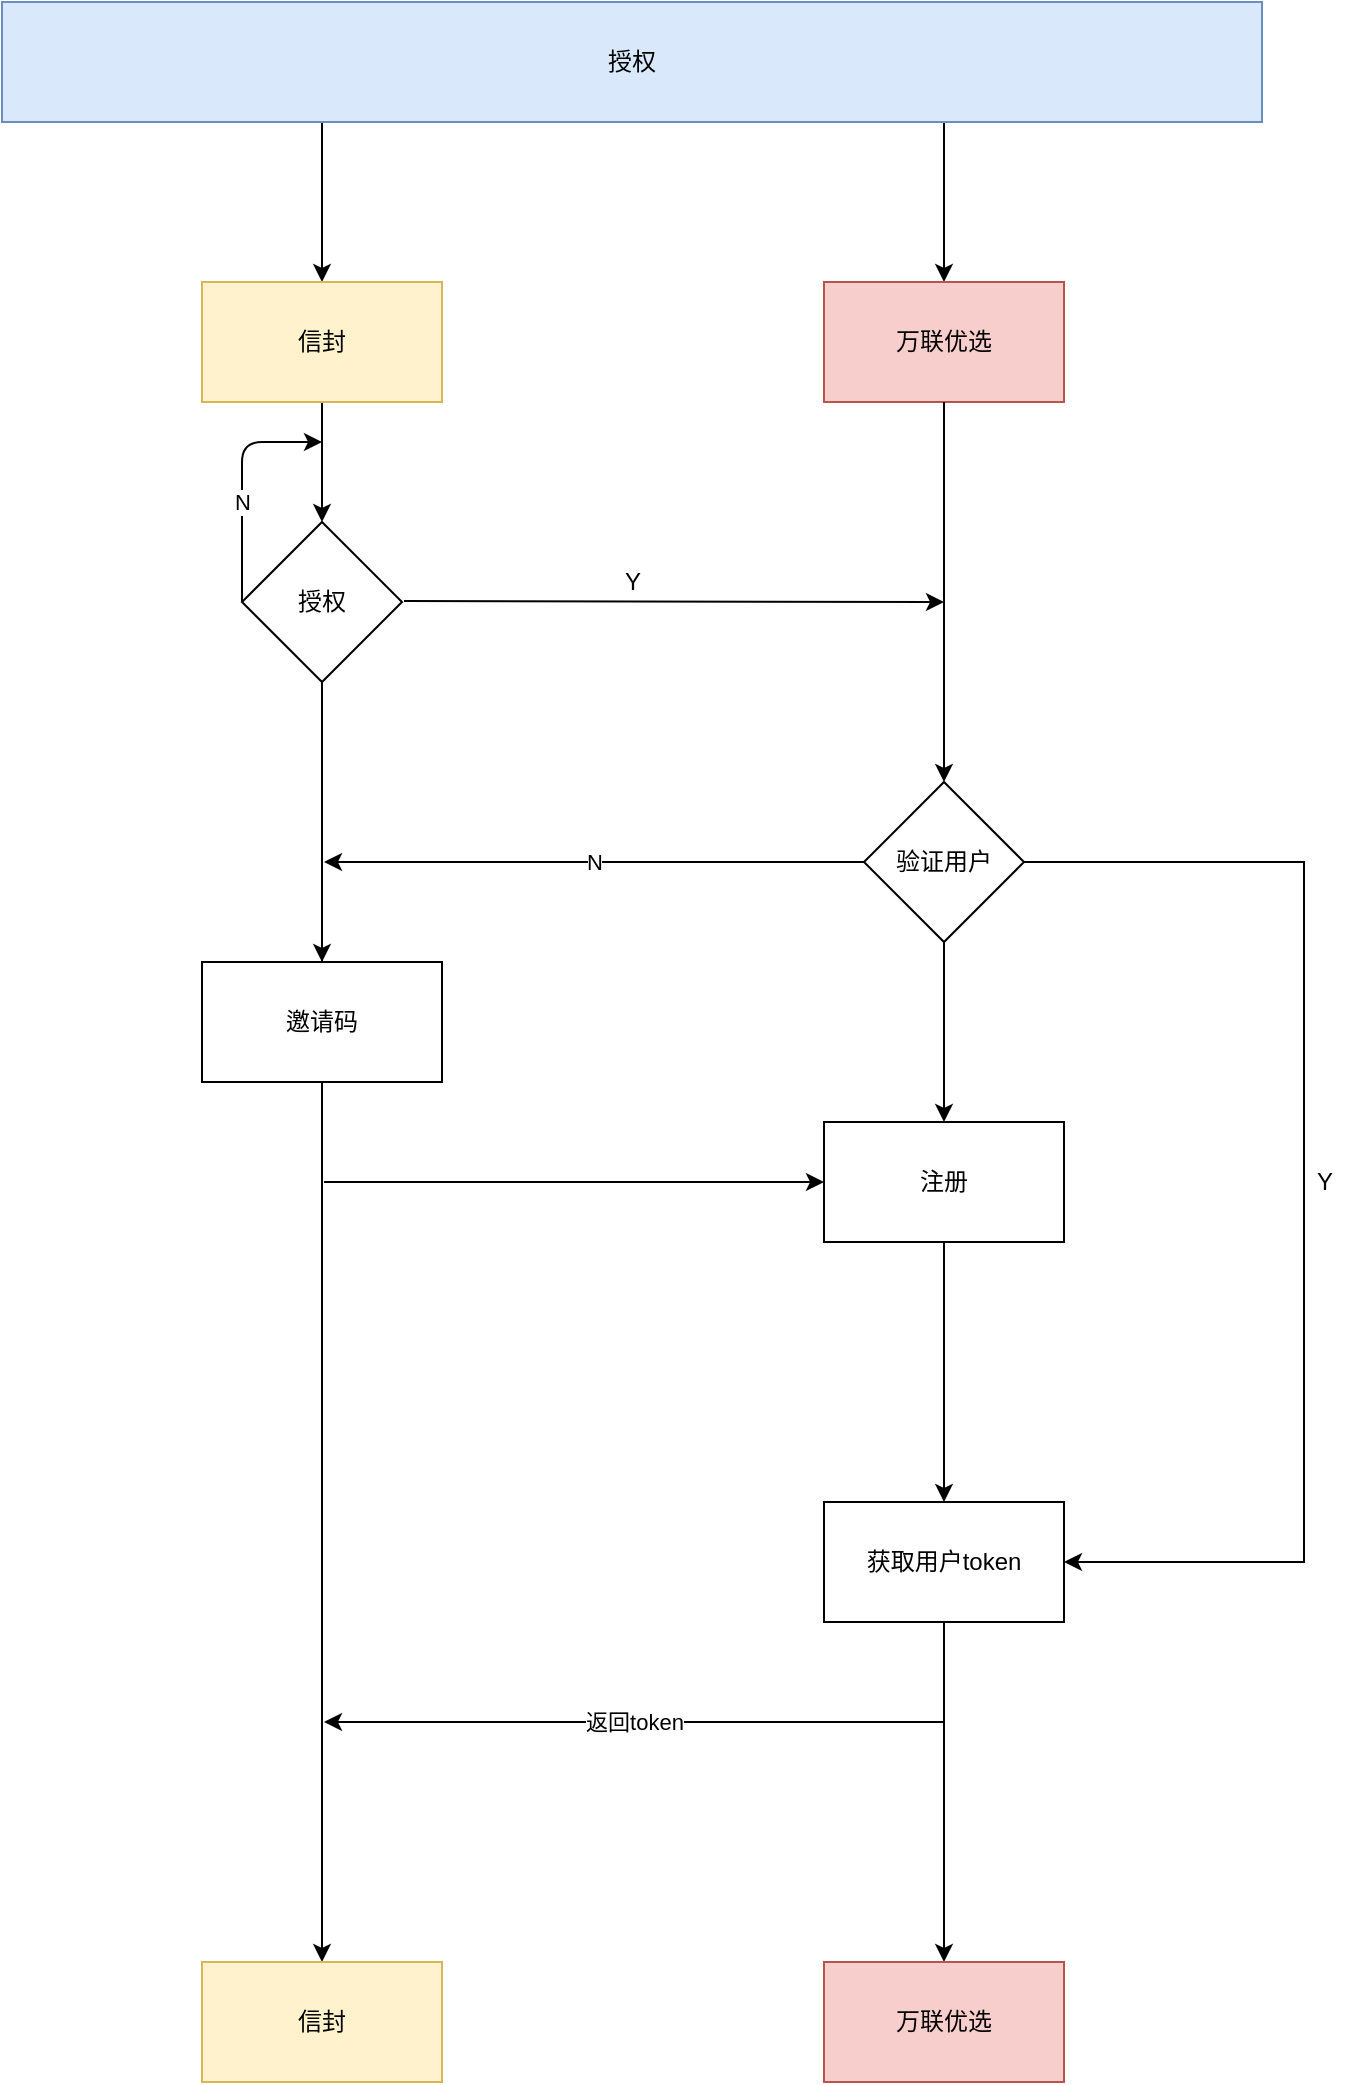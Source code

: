 <mxfile version="13.9.9" type="github">
  <diagram id="C5RBs43oDa-KdzZeNtuy" name="Page-1">
    <mxGraphModel dx="1422" dy="794" grid="1" gridSize="10" guides="1" tooltips="1" connect="1" arrows="1" fold="1" page="1" pageScale="1" pageWidth="827" pageHeight="1169" math="0" shadow="0">
      <root>
        <mxCell id="WIyWlLk6GJQsqaUBKTNV-0" />
        <mxCell id="WIyWlLk6GJQsqaUBKTNV-1" parent="WIyWlLk6GJQsqaUBKTNV-0" />
        <mxCell id="fNIV9jMZSykZiAhYXZ0E-32" style="edgeStyle=orthogonalEdgeStyle;rounded=0;orthogonalLoop=1;jettySize=auto;html=1;" edge="1" parent="WIyWlLk6GJQsqaUBKTNV-1" source="fNIV9jMZSykZiAhYXZ0E-50">
          <mxGeometry relative="1" as="geometry">
            <mxPoint x="269" y="530" as="targetPoint" />
            <Array as="points">
              <mxPoint x="269" y="430" />
              <mxPoint x="269" y="430" />
            </Array>
          </mxGeometry>
        </mxCell>
        <mxCell id="fNIV9jMZSykZiAhYXZ0E-33" value="授权" style="rhombus;whiteSpace=wrap;html=1;" vertex="1" parent="WIyWlLk6GJQsqaUBKTNV-1">
          <mxGeometry x="229" y="290" width="80" height="80" as="geometry" />
        </mxCell>
        <mxCell id="fNIV9jMZSykZiAhYXZ0E-34" style="edgeStyle=orthogonalEdgeStyle;rounded=0;orthogonalLoop=1;jettySize=auto;html=1;exitX=0.5;exitY=1;exitDx=0;exitDy=0;entryX=0.5;entryY=0;entryDx=0;entryDy=0;" edge="1" parent="WIyWlLk6GJQsqaUBKTNV-1" source="fNIV9jMZSykZiAhYXZ0E-39" target="fNIV9jMZSykZiAhYXZ0E-33">
          <mxGeometry relative="1" as="geometry" />
        </mxCell>
        <mxCell id="fNIV9jMZSykZiAhYXZ0E-35" style="edgeStyle=orthogonalEdgeStyle;rounded=0;orthogonalLoop=1;jettySize=auto;html=1;exitX=0.75;exitY=1;exitDx=0;exitDy=0;" edge="1" parent="WIyWlLk6GJQsqaUBKTNV-1" source="fNIV9jMZSykZiAhYXZ0E-37" target="fNIV9jMZSykZiAhYXZ0E-40">
          <mxGeometry relative="1" as="geometry">
            <Array as="points">
              <mxPoint x="580" y="90" />
            </Array>
          </mxGeometry>
        </mxCell>
        <mxCell id="fNIV9jMZSykZiAhYXZ0E-36" style="edgeStyle=orthogonalEdgeStyle;rounded=0;orthogonalLoop=1;jettySize=auto;html=1;exitX=0.25;exitY=1;exitDx=0;exitDy=0;entryX=0.5;entryY=0;entryDx=0;entryDy=0;" edge="1" parent="WIyWlLk6GJQsqaUBKTNV-1" source="fNIV9jMZSykZiAhYXZ0E-37" target="fNIV9jMZSykZiAhYXZ0E-39">
          <mxGeometry relative="1" as="geometry">
            <Array as="points">
              <mxPoint x="269" y="90" />
            </Array>
          </mxGeometry>
        </mxCell>
        <mxCell id="fNIV9jMZSykZiAhYXZ0E-37" value="授权" style="rounded=0;whiteSpace=wrap;html=1;fillColor=#dae8fc;strokeColor=#6c8ebf;" vertex="1" parent="WIyWlLk6GJQsqaUBKTNV-1">
          <mxGeometry x="109" y="30" width="630" height="60" as="geometry" />
        </mxCell>
        <mxCell id="fNIV9jMZSykZiAhYXZ0E-38" value="" style="group" vertex="1" connectable="0" parent="WIyWlLk6GJQsqaUBKTNV-1">
          <mxGeometry x="109" y="30" width="630" height="200" as="geometry" />
        </mxCell>
        <mxCell id="fNIV9jMZSykZiAhYXZ0E-39" value="信封" style="rounded=0;whiteSpace=wrap;html=1;fillColor=#fff2cc;strokeColor=#d6b656;" vertex="1" parent="fNIV9jMZSykZiAhYXZ0E-38">
          <mxGeometry x="100" y="140" width="120" height="60" as="geometry" />
        </mxCell>
        <mxCell id="fNIV9jMZSykZiAhYXZ0E-40" value="万联优选" style="whiteSpace=wrap;html=1;fillColor=#f8cecc;strokeColor=#b85450;" vertex="1" parent="fNIV9jMZSykZiAhYXZ0E-38">
          <mxGeometry x="411" y="140" width="120" height="60" as="geometry" />
        </mxCell>
        <mxCell id="fNIV9jMZSykZiAhYXZ0E-41" value="授权" style="rounded=0;whiteSpace=wrap;html=1;fillColor=#dae8fc;strokeColor=#6c8ebf;" vertex="1" parent="fNIV9jMZSykZiAhYXZ0E-38">
          <mxGeometry width="630" height="60" as="geometry" />
        </mxCell>
        <mxCell id="fNIV9jMZSykZiAhYXZ0E-42" value="N" style="endArrow=classic;html=1;exitX=0;exitY=0.5;exitDx=0;exitDy=0;" edge="1" parent="WIyWlLk6GJQsqaUBKTNV-1" source="fNIV9jMZSykZiAhYXZ0E-33">
          <mxGeometry x="-0.167" relative="1" as="geometry">
            <mxPoint x="370" y="420" as="sourcePoint" />
            <mxPoint x="269" y="250" as="targetPoint" />
            <Array as="points">
              <mxPoint x="229" y="250" />
            </Array>
            <mxPoint as="offset" />
          </mxGeometry>
        </mxCell>
        <mxCell id="fNIV9jMZSykZiAhYXZ0E-43" style="edgeStyle=orthogonalEdgeStyle;rounded=0;orthogonalLoop=1;jettySize=auto;html=1;exitX=0.5;exitY=1;exitDx=0;exitDy=0;entryX=0.5;entryY=0;entryDx=0;entryDy=0;" edge="1" parent="WIyWlLk6GJQsqaUBKTNV-1" source="fNIV9jMZSykZiAhYXZ0E-40" target="fNIV9jMZSykZiAhYXZ0E-46">
          <mxGeometry relative="1" as="geometry">
            <mxPoint x="580" y="410" as="targetPoint" />
          </mxGeometry>
        </mxCell>
        <mxCell id="fNIV9jMZSykZiAhYXZ0E-44" style="edgeStyle=orthogonalEdgeStyle;rounded=0;orthogonalLoop=1;jettySize=auto;html=1;exitX=0.5;exitY=1;exitDx=0;exitDy=0;" edge="1" parent="WIyWlLk6GJQsqaUBKTNV-1" source="fNIV9jMZSykZiAhYXZ0E-46">
          <mxGeometry relative="1" as="geometry">
            <mxPoint x="580" y="590" as="targetPoint" />
          </mxGeometry>
        </mxCell>
        <mxCell id="fNIV9jMZSykZiAhYXZ0E-45" style="edgeStyle=orthogonalEdgeStyle;rounded=0;orthogonalLoop=1;jettySize=auto;html=1;exitX=1;exitY=0.5;exitDx=0;exitDy=0;entryX=1;entryY=0.5;entryDx=0;entryDy=0;" edge="1" parent="WIyWlLk6GJQsqaUBKTNV-1" source="fNIV9jMZSykZiAhYXZ0E-46" target="fNIV9jMZSykZiAhYXZ0E-57">
          <mxGeometry relative="1" as="geometry">
            <mxPoint x="770" y="770" as="targetPoint" />
            <Array as="points">
              <mxPoint x="760" y="460" />
              <mxPoint x="760" y="810" />
            </Array>
          </mxGeometry>
        </mxCell>
        <mxCell id="fNIV9jMZSykZiAhYXZ0E-46" value="验证用户" style="rhombus;whiteSpace=wrap;html=1;" vertex="1" parent="WIyWlLk6GJQsqaUBKTNV-1">
          <mxGeometry x="540" y="420" width="80" height="80" as="geometry" />
        </mxCell>
        <mxCell id="fNIV9jMZSykZiAhYXZ0E-47" value="Y" style="text;html=1;align=center;verticalAlign=middle;resizable=0;points=[];autosize=1;" vertex="1" parent="WIyWlLk6GJQsqaUBKTNV-1">
          <mxGeometry x="414" y="310" width="20" height="20" as="geometry" />
        </mxCell>
        <mxCell id="fNIV9jMZSykZiAhYXZ0E-48" value="" style="endArrow=classic;html=1;" edge="1" parent="WIyWlLk6GJQsqaUBKTNV-1">
          <mxGeometry relative="1" as="geometry">
            <mxPoint x="310" y="329.5" as="sourcePoint" />
            <mxPoint x="580" y="330" as="targetPoint" />
          </mxGeometry>
        </mxCell>
        <mxCell id="fNIV9jMZSykZiAhYXZ0E-49" style="edgeStyle=orthogonalEdgeStyle;rounded=0;orthogonalLoop=1;jettySize=auto;html=1;" edge="1" parent="WIyWlLk6GJQsqaUBKTNV-1" source="fNIV9jMZSykZiAhYXZ0E-50">
          <mxGeometry relative="1" as="geometry">
            <mxPoint x="269" y="1010" as="targetPoint" />
            <Array as="points">
              <mxPoint x="269" y="650" />
              <mxPoint x="269" y="650" />
            </Array>
          </mxGeometry>
        </mxCell>
        <mxCell id="fNIV9jMZSykZiAhYXZ0E-50" value="邀请码" style="rounded=0;whiteSpace=wrap;html=1;" vertex="1" parent="WIyWlLk6GJQsqaUBKTNV-1">
          <mxGeometry x="209" y="510" width="120" height="60" as="geometry" />
        </mxCell>
        <mxCell id="fNIV9jMZSykZiAhYXZ0E-51" style="edgeStyle=orthogonalEdgeStyle;rounded=0;orthogonalLoop=1;jettySize=auto;html=1;" edge="1" parent="WIyWlLk6GJQsqaUBKTNV-1" source="fNIV9jMZSykZiAhYXZ0E-33" target="fNIV9jMZSykZiAhYXZ0E-50">
          <mxGeometry relative="1" as="geometry">
            <mxPoint x="269" y="530" as="targetPoint" />
            <mxPoint x="269" y="370" as="sourcePoint" />
            <Array as="points" />
          </mxGeometry>
        </mxCell>
        <mxCell id="fNIV9jMZSykZiAhYXZ0E-52" value="N" style="endArrow=classic;html=1;exitX=0;exitY=0.5;exitDx=0;exitDy=0;" edge="1" parent="WIyWlLk6GJQsqaUBKTNV-1" source="fNIV9jMZSykZiAhYXZ0E-46">
          <mxGeometry relative="1" as="geometry">
            <mxPoint x="481" y="450" as="sourcePoint" />
            <mxPoint x="270" y="460" as="targetPoint" />
            <Array as="points" />
          </mxGeometry>
        </mxCell>
        <mxCell id="fNIV9jMZSykZiAhYXZ0E-53" style="edgeStyle=orthogonalEdgeStyle;rounded=0;orthogonalLoop=1;jettySize=auto;html=1;exitX=0.5;exitY=1;exitDx=0;exitDy=0;entryX=0.5;entryY=0;entryDx=0;entryDy=0;" edge="1" parent="WIyWlLk6GJQsqaUBKTNV-1" source="fNIV9jMZSykZiAhYXZ0E-54" target="fNIV9jMZSykZiAhYXZ0E-57">
          <mxGeometry relative="1" as="geometry">
            <mxPoint x="580" y="720" as="targetPoint" />
          </mxGeometry>
        </mxCell>
        <mxCell id="fNIV9jMZSykZiAhYXZ0E-54" value="注册" style="rounded=0;whiteSpace=wrap;html=1;" vertex="1" parent="WIyWlLk6GJQsqaUBKTNV-1">
          <mxGeometry x="520" y="590" width="120" height="60" as="geometry" />
        </mxCell>
        <mxCell id="fNIV9jMZSykZiAhYXZ0E-55" value="" style="endArrow=classic;html=1;entryX=0;entryY=0.5;entryDx=0;entryDy=0;" edge="1" parent="WIyWlLk6GJQsqaUBKTNV-1" target="fNIV9jMZSykZiAhYXZ0E-54">
          <mxGeometry width="50" height="50" relative="1" as="geometry">
            <mxPoint x="270" y="620" as="sourcePoint" />
            <mxPoint x="450" y="500" as="targetPoint" />
          </mxGeometry>
        </mxCell>
        <mxCell id="fNIV9jMZSykZiAhYXZ0E-56" style="edgeStyle=orthogonalEdgeStyle;rounded=0;orthogonalLoop=1;jettySize=auto;html=1;exitX=0.5;exitY=1;exitDx=0;exitDy=0;" edge="1" parent="WIyWlLk6GJQsqaUBKTNV-1" source="fNIV9jMZSykZiAhYXZ0E-57">
          <mxGeometry relative="1" as="geometry">
            <mxPoint x="580" y="1010" as="targetPoint" />
          </mxGeometry>
        </mxCell>
        <mxCell id="fNIV9jMZSykZiAhYXZ0E-57" value="获取用户token" style="rounded=0;whiteSpace=wrap;html=1;" vertex="1" parent="WIyWlLk6GJQsqaUBKTNV-1">
          <mxGeometry x="520" y="780" width="120" height="60" as="geometry" />
        </mxCell>
        <mxCell id="fNIV9jMZSykZiAhYXZ0E-58" value="Y" style="text;html=1;align=center;verticalAlign=middle;resizable=0;points=[];autosize=1;" vertex="1" parent="WIyWlLk6GJQsqaUBKTNV-1">
          <mxGeometry x="760" y="610" width="20" height="20" as="geometry" />
        </mxCell>
        <mxCell id="fNIV9jMZSykZiAhYXZ0E-59" value="返回token" style="endArrow=classic;html=1;" edge="1" parent="WIyWlLk6GJQsqaUBKTNV-1">
          <mxGeometry relative="1" as="geometry">
            <mxPoint x="580" y="890" as="sourcePoint" />
            <mxPoint x="270" y="890" as="targetPoint" />
          </mxGeometry>
        </mxCell>
        <mxCell id="fNIV9jMZSykZiAhYXZ0E-60" value="&lt;span&gt;信封&lt;/span&gt;" style="rounded=0;whiteSpace=wrap;html=1;fillColor=#fff2cc;strokeColor=#d6b656;" vertex="1" parent="WIyWlLk6GJQsqaUBKTNV-1">
          <mxGeometry x="209" y="1010" width="120" height="60" as="geometry" />
        </mxCell>
        <mxCell id="fNIV9jMZSykZiAhYXZ0E-61" value="" style="group" vertex="1" connectable="0" parent="WIyWlLk6GJQsqaUBKTNV-1">
          <mxGeometry x="209" y="1010" width="431" height="60" as="geometry" />
        </mxCell>
        <mxCell id="fNIV9jMZSykZiAhYXZ0E-62" value="万联优选" style="rounded=0;whiteSpace=wrap;html=1;fillColor=#f8cecc;strokeColor=#b85450;" vertex="1" parent="fNIV9jMZSykZiAhYXZ0E-61">
          <mxGeometry x="311" width="120" height="60" as="geometry" />
        </mxCell>
        <mxCell id="fNIV9jMZSykZiAhYXZ0E-63" value="&lt;span&gt;信封&lt;/span&gt;" style="rounded=0;whiteSpace=wrap;html=1;fillColor=#fff2cc;strokeColor=#d6b656;" vertex="1" parent="fNIV9jMZSykZiAhYXZ0E-61">
          <mxGeometry width="120" height="60" as="geometry" />
        </mxCell>
      </root>
    </mxGraphModel>
  </diagram>
</mxfile>
